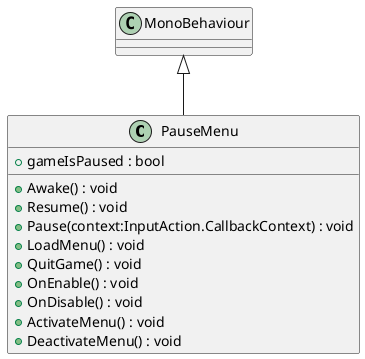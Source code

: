 @startuml
class PauseMenu {
    + gameIsPaused : bool
    + Awake() : void
    + Resume() : void
    + Pause(context:InputAction.CallbackContext) : void
    + LoadMenu() : void
    + QuitGame() : void
    + OnEnable() : void
    + OnDisable() : void
    + ActivateMenu() : void
    + DeactivateMenu() : void
}
MonoBehaviour <|-- PauseMenu
@enduml

